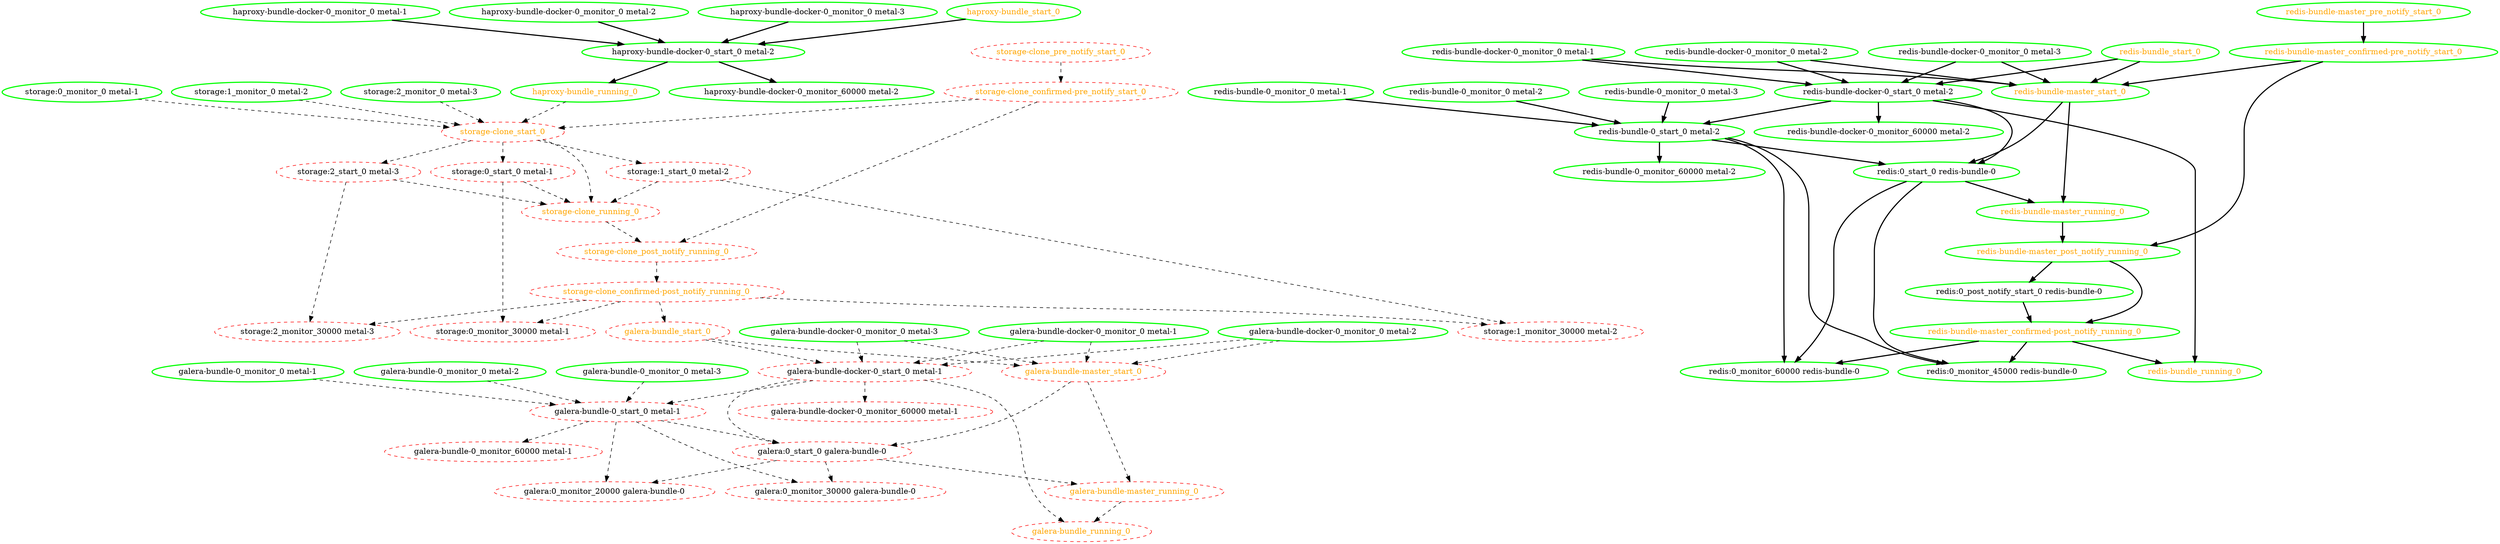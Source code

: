 digraph "g" {
"galera-bundle-0_monitor_0 metal-1" -> "galera-bundle-0_start_0 metal-1" [ style = dashed]
"galera-bundle-0_monitor_0 metal-1" [ style=bold color="green" fontcolor="black"]
"galera-bundle-0_monitor_0 metal-2" -> "galera-bundle-0_start_0 metal-1" [ style = dashed]
"galera-bundle-0_monitor_0 metal-2" [ style=bold color="green" fontcolor="black"]
"galera-bundle-0_monitor_0 metal-3" -> "galera-bundle-0_start_0 metal-1" [ style = dashed]
"galera-bundle-0_monitor_0 metal-3" [ style=bold color="green" fontcolor="black"]
"galera-bundle-0_monitor_60000 metal-1" [ style=dashed color="red" fontcolor="black"]
"galera-bundle-0_start_0 metal-1" -> "galera-bundle-0_monitor_60000 metal-1" [ style = dashed]
"galera-bundle-0_start_0 metal-1" -> "galera:0_monitor_20000 galera-bundle-0" [ style = dashed]
"galera-bundle-0_start_0 metal-1" -> "galera:0_monitor_30000 galera-bundle-0" [ style = dashed]
"galera-bundle-0_start_0 metal-1" -> "galera:0_start_0 galera-bundle-0" [ style = dashed]
"galera-bundle-0_start_0 metal-1" [ style=dashed color="red" fontcolor="black"]
"galera-bundle-docker-0_monitor_0 metal-1" -> "galera-bundle-docker-0_start_0 metal-1" [ style = dashed]
"galera-bundle-docker-0_monitor_0 metal-1" -> "galera-bundle-master_start_0" [ style = dashed]
"galera-bundle-docker-0_monitor_0 metal-1" [ style=bold color="green" fontcolor="black"]
"galera-bundle-docker-0_monitor_0 metal-2" -> "galera-bundle-docker-0_start_0 metal-1" [ style = dashed]
"galera-bundle-docker-0_monitor_0 metal-2" -> "galera-bundle-master_start_0" [ style = dashed]
"galera-bundle-docker-0_monitor_0 metal-2" [ style=bold color="green" fontcolor="black"]
"galera-bundle-docker-0_monitor_0 metal-3" -> "galera-bundle-docker-0_start_0 metal-1" [ style = dashed]
"galera-bundle-docker-0_monitor_0 metal-3" -> "galera-bundle-master_start_0" [ style = dashed]
"galera-bundle-docker-0_monitor_0 metal-3" [ style=bold color="green" fontcolor="black"]
"galera-bundle-docker-0_monitor_60000 metal-1" [ style=dashed color="red" fontcolor="black"]
"galera-bundle-docker-0_start_0 metal-1" -> "galera-bundle-0_start_0 metal-1" [ style = dashed]
"galera-bundle-docker-0_start_0 metal-1" -> "galera-bundle-docker-0_monitor_60000 metal-1" [ style = dashed]
"galera-bundle-docker-0_start_0 metal-1" -> "galera-bundle_running_0" [ style = dashed]
"galera-bundle-docker-0_start_0 metal-1" -> "galera:0_start_0 galera-bundle-0" [ style = dashed]
"galera-bundle-docker-0_start_0 metal-1" [ style=dashed color="red" fontcolor="black"]
"galera-bundle-master_running_0" -> "galera-bundle_running_0" [ style = dashed]
"galera-bundle-master_running_0" [ style=dashed color="red" fontcolor="orange"]
"galera-bundle-master_start_0" -> "galera-bundle-master_running_0" [ style = dashed]
"galera-bundle-master_start_0" -> "galera:0_start_0 galera-bundle-0" [ style = dashed]
"galera-bundle-master_start_0" [ style=dashed color="red" fontcolor="orange"]
"galera-bundle_running_0" [ style=dashed color="red" fontcolor="orange"]
"galera-bundle_start_0" -> "galera-bundle-docker-0_start_0 metal-1" [ style = dashed]
"galera-bundle_start_0" -> "galera-bundle-master_start_0" [ style = dashed]
"galera-bundle_start_0" [ style=dashed color="red" fontcolor="orange"]
"galera:0_monitor_20000 galera-bundle-0" [ style=dashed color="red" fontcolor="black"]
"galera:0_monitor_30000 galera-bundle-0" [ style=dashed color="red" fontcolor="black"]
"galera:0_start_0 galera-bundle-0" -> "galera-bundle-master_running_0" [ style = dashed]
"galera:0_start_0 galera-bundle-0" -> "galera:0_monitor_20000 galera-bundle-0" [ style = dashed]
"galera:0_start_0 galera-bundle-0" -> "galera:0_monitor_30000 galera-bundle-0" [ style = dashed]
"galera:0_start_0 galera-bundle-0" [ style=dashed color="red" fontcolor="black"]
"haproxy-bundle-docker-0_monitor_0 metal-1" -> "haproxy-bundle-docker-0_start_0 metal-2" [ style = bold]
"haproxy-bundle-docker-0_monitor_0 metal-1" [ style=bold color="green" fontcolor="black"]
"haproxy-bundle-docker-0_monitor_0 metal-2" -> "haproxy-bundle-docker-0_start_0 metal-2" [ style = bold]
"haproxy-bundle-docker-0_monitor_0 metal-2" [ style=bold color="green" fontcolor="black"]
"haproxy-bundle-docker-0_monitor_0 metal-3" -> "haproxy-bundle-docker-0_start_0 metal-2" [ style = bold]
"haproxy-bundle-docker-0_monitor_0 metal-3" [ style=bold color="green" fontcolor="black"]
"haproxy-bundle-docker-0_monitor_60000 metal-2" [ style=bold color="green" fontcolor="black"]
"haproxy-bundle-docker-0_start_0 metal-2" -> "haproxy-bundle-docker-0_monitor_60000 metal-2" [ style = bold]
"haproxy-bundle-docker-0_start_0 metal-2" -> "haproxy-bundle_running_0" [ style = bold]
"haproxy-bundle-docker-0_start_0 metal-2" [ style=bold color="green" fontcolor="black"]
"haproxy-bundle_running_0" -> "storage-clone_start_0" [ style = dashed]
"haproxy-bundle_running_0" [ style=bold color="green" fontcolor="orange"]
"haproxy-bundle_start_0" -> "haproxy-bundle-docker-0_start_0 metal-2" [ style = bold]
"haproxy-bundle_start_0" [ style=bold color="green" fontcolor="orange"]
"redis-bundle-0_monitor_0 metal-1" -> "redis-bundle-0_start_0 metal-2" [ style = bold]
"redis-bundle-0_monitor_0 metal-1" [ style=bold color="green" fontcolor="black"]
"redis-bundle-0_monitor_0 metal-2" -> "redis-bundle-0_start_0 metal-2" [ style = bold]
"redis-bundle-0_monitor_0 metal-2" [ style=bold color="green" fontcolor="black"]
"redis-bundle-0_monitor_0 metal-3" -> "redis-bundle-0_start_0 metal-2" [ style = bold]
"redis-bundle-0_monitor_0 metal-3" [ style=bold color="green" fontcolor="black"]
"redis-bundle-0_monitor_60000 metal-2" [ style=bold color="green" fontcolor="black"]
"redis-bundle-0_start_0 metal-2" -> "redis-bundle-0_monitor_60000 metal-2" [ style = bold]
"redis-bundle-0_start_0 metal-2" -> "redis:0_monitor_45000 redis-bundle-0" [ style = bold]
"redis-bundle-0_start_0 metal-2" -> "redis:0_monitor_60000 redis-bundle-0" [ style = bold]
"redis-bundle-0_start_0 metal-2" -> "redis:0_start_0 redis-bundle-0" [ style = bold]
"redis-bundle-0_start_0 metal-2" [ style=bold color="green" fontcolor="black"]
"redis-bundle-docker-0_monitor_0 metal-1" -> "redis-bundle-docker-0_start_0 metal-2" [ style = bold]
"redis-bundle-docker-0_monitor_0 metal-1" -> "redis-bundle-master_start_0" [ style = bold]
"redis-bundle-docker-0_monitor_0 metal-1" [ style=bold color="green" fontcolor="black"]
"redis-bundle-docker-0_monitor_0 metal-2" -> "redis-bundle-docker-0_start_0 metal-2" [ style = bold]
"redis-bundle-docker-0_monitor_0 metal-2" -> "redis-bundle-master_start_0" [ style = bold]
"redis-bundle-docker-0_monitor_0 metal-2" [ style=bold color="green" fontcolor="black"]
"redis-bundle-docker-0_monitor_0 metal-3" -> "redis-bundle-docker-0_start_0 metal-2" [ style = bold]
"redis-bundle-docker-0_monitor_0 metal-3" -> "redis-bundle-master_start_0" [ style = bold]
"redis-bundle-docker-0_monitor_0 metal-3" [ style=bold color="green" fontcolor="black"]
"redis-bundle-docker-0_monitor_60000 metal-2" [ style=bold color="green" fontcolor="black"]
"redis-bundle-docker-0_start_0 metal-2" -> "redis-bundle-0_start_0 metal-2" [ style = bold]
"redis-bundle-docker-0_start_0 metal-2" -> "redis-bundle-docker-0_monitor_60000 metal-2" [ style = bold]
"redis-bundle-docker-0_start_0 metal-2" -> "redis-bundle_running_0" [ style = bold]
"redis-bundle-docker-0_start_0 metal-2" -> "redis:0_start_0 redis-bundle-0" [ style = bold]
"redis-bundle-docker-0_start_0 metal-2" [ style=bold color="green" fontcolor="black"]
"redis-bundle-master_confirmed-post_notify_running_0" -> "redis-bundle_running_0" [ style = bold]
"redis-bundle-master_confirmed-post_notify_running_0" -> "redis:0_monitor_45000 redis-bundle-0" [ style = bold]
"redis-bundle-master_confirmed-post_notify_running_0" -> "redis:0_monitor_60000 redis-bundle-0" [ style = bold]
"redis-bundle-master_confirmed-post_notify_running_0" [ style=bold color="green" fontcolor="orange"]
"redis-bundle-master_confirmed-pre_notify_start_0" -> "redis-bundle-master_post_notify_running_0" [ style = bold]
"redis-bundle-master_confirmed-pre_notify_start_0" -> "redis-bundle-master_start_0" [ style = bold]
"redis-bundle-master_confirmed-pre_notify_start_0" [ style=bold color="green" fontcolor="orange"]
"redis-bundle-master_post_notify_running_0" -> "redis-bundle-master_confirmed-post_notify_running_0" [ style = bold]
"redis-bundle-master_post_notify_running_0" -> "redis:0_post_notify_start_0 redis-bundle-0" [ style = bold]
"redis-bundle-master_post_notify_running_0" [ style=bold color="green" fontcolor="orange"]
"redis-bundle-master_pre_notify_start_0" -> "redis-bundle-master_confirmed-pre_notify_start_0" [ style = bold]
"redis-bundle-master_pre_notify_start_0" [ style=bold color="green" fontcolor="orange"]
"redis-bundle-master_running_0" -> "redis-bundle-master_post_notify_running_0" [ style = bold]
"redis-bundle-master_running_0" [ style=bold color="green" fontcolor="orange"]
"redis-bundle-master_start_0" -> "redis-bundle-master_running_0" [ style = bold]
"redis-bundle-master_start_0" -> "redis:0_start_0 redis-bundle-0" [ style = bold]
"redis-bundle-master_start_0" [ style=bold color="green" fontcolor="orange"]
"redis-bundle_running_0" [ style=bold color="green" fontcolor="orange"]
"redis-bundle_start_0" -> "redis-bundle-docker-0_start_0 metal-2" [ style = bold]
"redis-bundle_start_0" -> "redis-bundle-master_start_0" [ style = bold]
"redis-bundle_start_0" [ style=bold color="green" fontcolor="orange"]
"redis:0_monitor_45000 redis-bundle-0" [ style=bold color="green" fontcolor="black"]
"redis:0_monitor_60000 redis-bundle-0" [ style=bold color="green" fontcolor="black"]
"redis:0_post_notify_start_0 redis-bundle-0" -> "redis-bundle-master_confirmed-post_notify_running_0" [ style = bold]
"redis:0_post_notify_start_0 redis-bundle-0" [ style=bold color="green" fontcolor="black"]
"redis:0_start_0 redis-bundle-0" -> "redis-bundle-master_running_0" [ style = bold]
"redis:0_start_0 redis-bundle-0" -> "redis:0_monitor_45000 redis-bundle-0" [ style = bold]
"redis:0_start_0 redis-bundle-0" -> "redis:0_monitor_60000 redis-bundle-0" [ style = bold]
"redis:0_start_0 redis-bundle-0" [ style=bold color="green" fontcolor="black"]
"storage-clone_confirmed-post_notify_running_0" -> "galera-bundle_start_0" [ style = dashed]
"storage-clone_confirmed-post_notify_running_0" -> "storage:0_monitor_30000 metal-1" [ style = dashed]
"storage-clone_confirmed-post_notify_running_0" -> "storage:1_monitor_30000 metal-2" [ style = dashed]
"storage-clone_confirmed-post_notify_running_0" -> "storage:2_monitor_30000 metal-3" [ style = dashed]
"storage-clone_confirmed-post_notify_running_0" [ style=dashed color="red" fontcolor="orange"]
"storage-clone_confirmed-pre_notify_start_0" -> "storage-clone_post_notify_running_0" [ style = dashed]
"storage-clone_confirmed-pre_notify_start_0" -> "storage-clone_start_0" [ style = dashed]
"storage-clone_confirmed-pre_notify_start_0" [ style=dashed color="red" fontcolor="orange"]
"storage-clone_post_notify_running_0" -> "storage-clone_confirmed-post_notify_running_0" [ style = dashed]
"storage-clone_post_notify_running_0" [ style=dashed color="red" fontcolor="orange"]
"storage-clone_pre_notify_start_0" -> "storage-clone_confirmed-pre_notify_start_0" [ style = dashed]
"storage-clone_pre_notify_start_0" [ style=dashed color="red" fontcolor="orange"]
"storage-clone_running_0" -> "storage-clone_post_notify_running_0" [ style = dashed]
"storage-clone_running_0" [ style=dashed color="red" fontcolor="orange"]
"storage-clone_start_0" -> "storage-clone_running_0" [ style = dashed]
"storage-clone_start_0" -> "storage:0_start_0 metal-1" [ style = dashed]
"storage-clone_start_0" -> "storage:1_start_0 metal-2" [ style = dashed]
"storage-clone_start_0" -> "storage:2_start_0 metal-3" [ style = dashed]
"storage-clone_start_0" [ style=dashed color="red" fontcolor="orange"]
"storage:0_monitor_0 metal-1" -> "storage-clone_start_0" [ style = dashed]
"storage:0_monitor_0 metal-1" [ style=bold color="green" fontcolor="black"]
"storage:0_monitor_30000 metal-1" [ style=dashed color="red" fontcolor="black"]
"storage:0_start_0 metal-1" -> "storage-clone_running_0" [ style = dashed]
"storage:0_start_0 metal-1" -> "storage:0_monitor_30000 metal-1" [ style = dashed]
"storage:0_start_0 metal-1" [ style=dashed color="red" fontcolor="black"]
"storage:1_monitor_0 metal-2" -> "storage-clone_start_0" [ style = dashed]
"storage:1_monitor_0 metal-2" [ style=bold color="green" fontcolor="black"]
"storage:1_monitor_30000 metal-2" [ style=dashed color="red" fontcolor="black"]
"storage:1_start_0 metal-2" -> "storage-clone_running_0" [ style = dashed]
"storage:1_start_0 metal-2" -> "storage:1_monitor_30000 metal-2" [ style = dashed]
"storage:1_start_0 metal-2" [ style=dashed color="red" fontcolor="black"]
"storage:2_monitor_0 metal-3" -> "storage-clone_start_0" [ style = dashed]
"storage:2_monitor_0 metal-3" [ style=bold color="green" fontcolor="black"]
"storage:2_monitor_30000 metal-3" [ style=dashed color="red" fontcolor="black"]
"storage:2_start_0 metal-3" -> "storage-clone_running_0" [ style = dashed]
"storage:2_start_0 metal-3" -> "storage:2_monitor_30000 metal-3" [ style = dashed]
"storage:2_start_0 metal-3" [ style=dashed color="red" fontcolor="black"]
}
